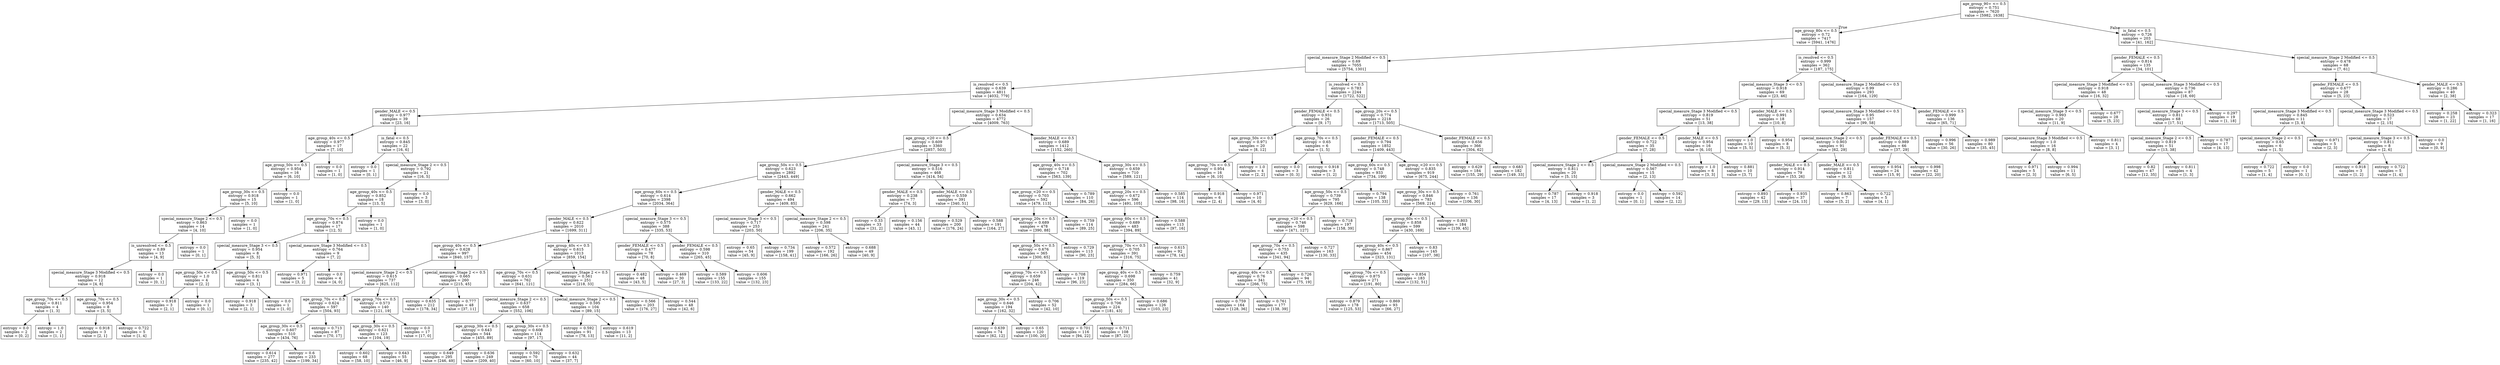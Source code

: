 digraph Tree {
node [shape=box] ;
0 [label="age_group_90+ <= 0.5\nentropy = 0.751\nsamples = 7620\nvalue = [5982, 1638]"] ;
1 [label="age_group_80s <= 0.5\nentropy = 0.72\nsamples = 7417\nvalue = [5941, 1476]"] ;
0 -> 1 [labeldistance=2.5, labelangle=45, headlabel="True"] ;
2 [label="special_measure_Stage 2 Modified <= 0.5\nentropy = 0.69\nsamples = 7055\nvalue = [5754, 1301]"] ;
1 -> 2 ;
3 [label="is_resolved <= 0.5\nentropy = 0.639\nsamples = 4811\nvalue = [4032, 779]"] ;
2 -> 3 ;
4 [label="gender_MALE <= 0.5\nentropy = 0.977\nsamples = 39\nvalue = [23, 16]"] ;
3 -> 4 ;
5 [label="age_group_40s <= 0.5\nentropy = 0.977\nsamples = 17\nvalue = [7, 10]"] ;
4 -> 5 ;
6 [label="age_group_50s <= 0.5\nentropy = 0.954\nsamples = 16\nvalue = [6, 10]"] ;
5 -> 6 ;
7 [label="age_group_30s <= 0.5\nentropy = 0.918\nsamples = 15\nvalue = [5, 10]"] ;
6 -> 7 ;
8 [label="special_measure_Stage 2 <= 0.5\nentropy = 0.863\nsamples = 14\nvalue = [4, 10]"] ;
7 -> 8 ;
9 [label="is_unresolved <= 0.5\nentropy = 0.89\nsamples = 13\nvalue = [4, 9]"] ;
8 -> 9 ;
10 [label="special_measure_Stage 3 Modified <= 0.5\nentropy = 0.918\nsamples = 12\nvalue = [4, 8]"] ;
9 -> 10 ;
11 [label="age_group_70s <= 0.5\nentropy = 0.811\nsamples = 4\nvalue = [1, 3]"] ;
10 -> 11 ;
12 [label="entropy = 0.0\nsamples = 2\nvalue = [0, 2]"] ;
11 -> 12 ;
13 [label="entropy = 1.0\nsamples = 2\nvalue = [1, 1]"] ;
11 -> 13 ;
14 [label="age_group_70s <= 0.5\nentropy = 0.954\nsamples = 8\nvalue = [3, 5]"] ;
10 -> 14 ;
15 [label="entropy = 0.918\nsamples = 3\nvalue = [2, 1]"] ;
14 -> 15 ;
16 [label="entropy = 0.722\nsamples = 5\nvalue = [1, 4]"] ;
14 -> 16 ;
17 [label="entropy = 0.0\nsamples = 1\nvalue = [0, 1]"] ;
9 -> 17 ;
18 [label="entropy = 0.0\nsamples = 1\nvalue = [0, 1]"] ;
8 -> 18 ;
19 [label="entropy = 0.0\nsamples = 1\nvalue = [1, 0]"] ;
7 -> 19 ;
20 [label="entropy = 0.0\nsamples = 1\nvalue = [1, 0]"] ;
6 -> 20 ;
21 [label="entropy = 0.0\nsamples = 1\nvalue = [1, 0]"] ;
5 -> 21 ;
22 [label="is_fatal <= 0.5\nentropy = 0.845\nsamples = 22\nvalue = [16, 6]"] ;
4 -> 22 ;
23 [label="entropy = 0.0\nsamples = 1\nvalue = [0, 1]"] ;
22 -> 23 ;
24 [label="special_measure_Stage 2 <= 0.5\nentropy = 0.792\nsamples = 21\nvalue = [16, 5]"] ;
22 -> 24 ;
25 [label="age_group_40s <= 0.5\nentropy = 0.852\nsamples = 18\nvalue = [13, 5]"] ;
24 -> 25 ;
26 [label="age_group_70s <= 0.5\nentropy = 0.874\nsamples = 17\nvalue = [12, 5]"] ;
25 -> 26 ;
27 [label="special_measure_Stage 3 <= 0.5\nentropy = 0.954\nsamples = 8\nvalue = [5, 3]"] ;
26 -> 27 ;
28 [label="age_group_50s <= 0.5\nentropy = 1.0\nsamples = 4\nvalue = [2, 2]"] ;
27 -> 28 ;
29 [label="entropy = 0.918\nsamples = 3\nvalue = [2, 1]"] ;
28 -> 29 ;
30 [label="entropy = 0.0\nsamples = 1\nvalue = [0, 1]"] ;
28 -> 30 ;
31 [label="age_group_50s <= 0.5\nentropy = 0.811\nsamples = 4\nvalue = [3, 1]"] ;
27 -> 31 ;
32 [label="entropy = 0.918\nsamples = 3\nvalue = [2, 1]"] ;
31 -> 32 ;
33 [label="entropy = 0.0\nsamples = 1\nvalue = [1, 0]"] ;
31 -> 33 ;
34 [label="special_measure_Stage 3 Modified <= 0.5\nentropy = 0.764\nsamples = 9\nvalue = [7, 2]"] ;
26 -> 34 ;
35 [label="entropy = 0.971\nsamples = 5\nvalue = [3, 2]"] ;
34 -> 35 ;
36 [label="entropy = 0.0\nsamples = 4\nvalue = [4, 0]"] ;
34 -> 36 ;
37 [label="entropy = 0.0\nsamples = 1\nvalue = [1, 0]"] ;
25 -> 37 ;
38 [label="entropy = 0.0\nsamples = 3\nvalue = [3, 0]"] ;
24 -> 38 ;
39 [label="special_measure_Stage 3 Modified <= 0.5\nentropy = 0.634\nsamples = 4772\nvalue = [4009, 763]"] ;
3 -> 39 ;
40 [label="age_group_<20 <= 0.5\nentropy = 0.609\nsamples = 3360\nvalue = [2857, 503]"] ;
39 -> 40 ;
41 [label="age_group_50s <= 0.5\nentropy = 0.623\nsamples = 2892\nvalue = [2443, 449]"] ;
40 -> 41 ;
42 [label="age_group_60s <= 0.5\nentropy = 0.614\nsamples = 2398\nvalue = [2034, 364]"] ;
41 -> 42 ;
43 [label="gender_MALE <= 0.5\nentropy = 0.622\nsamples = 2010\nvalue = [1699, 311]"] ;
42 -> 43 ;
44 [label="age_group_40s <= 0.5\nentropy = 0.628\nsamples = 997\nvalue = [840, 157]"] ;
43 -> 44 ;
45 [label="special_measure_Stage 2 <= 0.5\nentropy = 0.615\nsamples = 737\nvalue = [625, 112]"] ;
44 -> 45 ;
46 [label="age_group_70s <= 0.5\nentropy = 0.624\nsamples = 597\nvalue = [504, 93]"] ;
45 -> 46 ;
47 [label="age_group_30s <= 0.5\nentropy = 0.607\nsamples = 510\nvalue = [434, 76]"] ;
46 -> 47 ;
48 [label="entropy = 0.614\nsamples = 277\nvalue = [235, 42]"] ;
47 -> 48 ;
49 [label="entropy = 0.6\nsamples = 233\nvalue = [199, 34]"] ;
47 -> 49 ;
50 [label="entropy = 0.713\nsamples = 87\nvalue = [70, 17]"] ;
46 -> 50 ;
51 [label="age_group_70s <= 0.5\nentropy = 0.573\nsamples = 140\nvalue = [121, 19]"] ;
45 -> 51 ;
52 [label="age_group_30s <= 0.5\nentropy = 0.621\nsamples = 123\nvalue = [104, 19]"] ;
51 -> 52 ;
53 [label="entropy = 0.602\nsamples = 68\nvalue = [58, 10]"] ;
52 -> 53 ;
54 [label="entropy = 0.643\nsamples = 55\nvalue = [46, 9]"] ;
52 -> 54 ;
55 [label="entropy = 0.0\nsamples = 17\nvalue = [17, 0]"] ;
51 -> 55 ;
56 [label="special_measure_Stage 2 <= 0.5\nentropy = 0.665\nsamples = 260\nvalue = [215, 45]"] ;
44 -> 56 ;
57 [label="entropy = 0.635\nsamples = 212\nvalue = [178, 34]"] ;
56 -> 57 ;
58 [label="entropy = 0.777\nsamples = 48\nvalue = [37, 11]"] ;
56 -> 58 ;
59 [label="age_group_40s <= 0.5\nentropy = 0.615\nsamples = 1013\nvalue = [859, 154]"] ;
43 -> 59 ;
60 [label="age_group_70s <= 0.5\nentropy = 0.631\nsamples = 762\nvalue = [641, 121]"] ;
59 -> 60 ;
61 [label="special_measure_Stage 2 <= 0.5\nentropy = 0.637\nsamples = 658\nvalue = [552, 106]"] ;
60 -> 61 ;
62 [label="age_group_30s <= 0.5\nentropy = 0.643\nsamples = 544\nvalue = [455, 89]"] ;
61 -> 62 ;
63 [label="entropy = 0.649\nsamples = 295\nvalue = [246, 49]"] ;
62 -> 63 ;
64 [label="entropy = 0.636\nsamples = 249\nvalue = [209, 40]"] ;
62 -> 64 ;
65 [label="age_group_30s <= 0.5\nentropy = 0.608\nsamples = 114\nvalue = [97, 17]"] ;
61 -> 65 ;
66 [label="entropy = 0.592\nsamples = 70\nvalue = [60, 10]"] ;
65 -> 66 ;
67 [label="entropy = 0.632\nsamples = 44\nvalue = [37, 7]"] ;
65 -> 67 ;
68 [label="special_measure_Stage 2 <= 0.5\nentropy = 0.595\nsamples = 104\nvalue = [89, 15]"] ;
60 -> 68 ;
69 [label="entropy = 0.592\nsamples = 91\nvalue = [78, 13]"] ;
68 -> 69 ;
70 [label="entropy = 0.619\nsamples = 13\nvalue = [11, 2]"] ;
68 -> 70 ;
71 [label="special_measure_Stage 2 <= 0.5\nentropy = 0.561\nsamples = 251\nvalue = [218, 33]"] ;
59 -> 71 ;
72 [label="entropy = 0.566\nsamples = 203\nvalue = [176, 27]"] ;
71 -> 72 ;
73 [label="entropy = 0.544\nsamples = 48\nvalue = [42, 6]"] ;
71 -> 73 ;
74 [label="special_measure_Stage 3 <= 0.5\nentropy = 0.575\nsamples = 388\nvalue = [335, 53]"] ;
42 -> 74 ;
75 [label="gender_FEMALE <= 0.5\nentropy = 0.477\nsamples = 78\nvalue = [70, 8]"] ;
74 -> 75 ;
76 [label="entropy = 0.482\nsamples = 48\nvalue = [43, 5]"] ;
75 -> 76 ;
77 [label="entropy = 0.469\nsamples = 30\nvalue = [27, 3]"] ;
75 -> 77 ;
78 [label="gender_FEMALE <= 0.5\nentropy = 0.598\nsamples = 310\nvalue = [265, 45]"] ;
74 -> 78 ;
79 [label="entropy = 0.589\nsamples = 155\nvalue = [133, 22]"] ;
78 -> 79 ;
80 [label="entropy = 0.606\nsamples = 155\nvalue = [132, 23]"] ;
78 -> 80 ;
81 [label="gender_MALE <= 0.5\nentropy = 0.662\nsamples = 494\nvalue = [409, 85]"] ;
41 -> 81 ;
82 [label="special_measure_Stage 3 <= 0.5\nentropy = 0.717\nsamples = 253\nvalue = [203, 50]"] ;
81 -> 82 ;
83 [label="entropy = 0.65\nsamples = 54\nvalue = [45, 9]"] ;
82 -> 83 ;
84 [label="entropy = 0.734\nsamples = 199\nvalue = [158, 41]"] ;
82 -> 84 ;
85 [label="special_measure_Stage 2 <= 0.5\nentropy = 0.598\nsamples = 241\nvalue = [206, 35]"] ;
81 -> 85 ;
86 [label="entropy = 0.572\nsamples = 192\nvalue = [166, 26]"] ;
85 -> 86 ;
87 [label="entropy = 0.688\nsamples = 49\nvalue = [40, 9]"] ;
85 -> 87 ;
88 [label="special_measure_Stage 3 <= 0.5\nentropy = 0.516\nsamples = 468\nvalue = [414, 54]"] ;
40 -> 88 ;
89 [label="gender_MALE <= 0.5\nentropy = 0.238\nsamples = 77\nvalue = [74, 3]"] ;
88 -> 89 ;
90 [label="entropy = 0.33\nsamples = 33\nvalue = [31, 2]"] ;
89 -> 90 ;
91 [label="entropy = 0.156\nsamples = 44\nvalue = [43, 1]"] ;
89 -> 91 ;
92 [label="gender_MALE <= 0.5\nentropy = 0.559\nsamples = 391\nvalue = [340, 51]"] ;
88 -> 92 ;
93 [label="entropy = 0.529\nsamples = 200\nvalue = [176, 24]"] ;
92 -> 93 ;
94 [label="entropy = 0.588\nsamples = 191\nvalue = [164, 27]"] ;
92 -> 94 ;
95 [label="gender_MALE <= 0.5\nentropy = 0.689\nsamples = 1412\nvalue = [1152, 260]"] ;
39 -> 95 ;
96 [label="age_group_40s <= 0.5\nentropy = 0.718\nsamples = 702\nvalue = [563, 139]"] ;
95 -> 96 ;
97 [label="age_group_<20 <= 0.5\nentropy = 0.703\nsamples = 592\nvalue = [479, 113]"] ;
96 -> 97 ;
98 [label="age_group_20s <= 0.5\nentropy = 0.689\nsamples = 478\nvalue = [390, 88]"] ;
97 -> 98 ;
99 [label="age_group_50s <= 0.5\nentropy = 0.676\nsamples = 365\nvalue = [300, 65]"] ;
98 -> 99 ;
100 [label="age_group_70s <= 0.5\nentropy = 0.659\nsamples = 246\nvalue = [204, 42]"] ;
99 -> 100 ;
101 [label="age_group_30s <= 0.5\nentropy = 0.646\nsamples = 194\nvalue = [162, 32]"] ;
100 -> 101 ;
102 [label="entropy = 0.639\nsamples = 74\nvalue = [62, 12]"] ;
101 -> 102 ;
103 [label="entropy = 0.65\nsamples = 120\nvalue = [100, 20]"] ;
101 -> 103 ;
104 [label="entropy = 0.706\nsamples = 52\nvalue = [42, 10]"] ;
100 -> 104 ;
105 [label="entropy = 0.708\nsamples = 119\nvalue = [96, 23]"] ;
99 -> 105 ;
106 [label="entropy = 0.729\nsamples = 113\nvalue = [90, 23]"] ;
98 -> 106 ;
107 [label="entropy = 0.759\nsamples = 114\nvalue = [89, 25]"] ;
97 -> 107 ;
108 [label="entropy = 0.789\nsamples = 110\nvalue = [84, 26]"] ;
96 -> 108 ;
109 [label="age_group_30s <= 0.5\nentropy = 0.659\nsamples = 710\nvalue = [589, 121]"] ;
95 -> 109 ;
110 [label="age_group_20s <= 0.5\nentropy = 0.672\nsamples = 596\nvalue = [491, 105]"] ;
109 -> 110 ;
111 [label="age_group_60s <= 0.5\nentropy = 0.689\nsamples = 483\nvalue = [394, 89]"] ;
110 -> 111 ;
112 [label="age_group_70s <= 0.5\nentropy = 0.705\nsamples = 391\nvalue = [316, 75]"] ;
111 -> 112 ;
113 [label="age_group_40s <= 0.5\nentropy = 0.698\nsamples = 350\nvalue = [284, 66]"] ;
112 -> 113 ;
114 [label="age_group_50s <= 0.5\nentropy = 0.706\nsamples = 224\nvalue = [181, 43]"] ;
113 -> 114 ;
115 [label="entropy = 0.701\nsamples = 116\nvalue = [94, 22]"] ;
114 -> 115 ;
116 [label="entropy = 0.711\nsamples = 108\nvalue = [87, 21]"] ;
114 -> 116 ;
117 [label="entropy = 0.686\nsamples = 126\nvalue = [103, 23]"] ;
113 -> 117 ;
118 [label="entropy = 0.759\nsamples = 41\nvalue = [32, 9]"] ;
112 -> 118 ;
119 [label="entropy = 0.615\nsamples = 92\nvalue = [78, 14]"] ;
111 -> 119 ;
120 [label="entropy = 0.588\nsamples = 113\nvalue = [97, 16]"] ;
110 -> 120 ;
121 [label="entropy = 0.585\nsamples = 114\nvalue = [98, 16]"] ;
109 -> 121 ;
122 [label="is_resolved <= 0.5\nentropy = 0.783\nsamples = 2244\nvalue = [1722, 522]"] ;
2 -> 122 ;
123 [label="gender_FEMALE <= 0.5\nentropy = 0.931\nsamples = 26\nvalue = [9, 17]"] ;
122 -> 123 ;
124 [label="age_group_50s <= 0.5\nentropy = 0.971\nsamples = 20\nvalue = [8, 12]"] ;
123 -> 124 ;
125 [label="age_group_70s <= 0.5\nentropy = 0.954\nsamples = 16\nvalue = [6, 10]"] ;
124 -> 125 ;
126 [label="entropy = 0.918\nsamples = 6\nvalue = [2, 4]"] ;
125 -> 126 ;
127 [label="entropy = 0.971\nsamples = 10\nvalue = [4, 6]"] ;
125 -> 127 ;
128 [label="entropy = 1.0\nsamples = 4\nvalue = [2, 2]"] ;
124 -> 128 ;
129 [label="age_group_70s <= 0.5\nentropy = 0.65\nsamples = 6\nvalue = [1, 5]"] ;
123 -> 129 ;
130 [label="entropy = 0.0\nsamples = 3\nvalue = [0, 3]"] ;
129 -> 130 ;
131 [label="entropy = 0.918\nsamples = 3\nvalue = [1, 2]"] ;
129 -> 131 ;
132 [label="age_group_20s <= 0.5\nentropy = 0.774\nsamples = 2218\nvalue = [1713, 505]"] ;
122 -> 132 ;
133 [label="gender_FEMALE <= 0.5\nentropy = 0.794\nsamples = 1852\nvalue = [1409, 443]"] ;
132 -> 133 ;
134 [label="age_group_60s <= 0.5\nentropy = 0.748\nsamples = 933\nvalue = [734, 199]"] ;
133 -> 134 ;
135 [label="age_group_50s <= 0.5\nentropy = 0.739\nsamples = 795\nvalue = [629, 166]"] ;
134 -> 135 ;
136 [label="age_group_<20 <= 0.5\nentropy = 0.746\nsamples = 598\nvalue = [471, 127]"] ;
135 -> 136 ;
137 [label="age_group_70s <= 0.5\nentropy = 0.753\nsamples = 435\nvalue = [341, 94]"] ;
136 -> 137 ;
138 [label="age_group_40s <= 0.5\nentropy = 0.76\nsamples = 341\nvalue = [266, 75]"] ;
137 -> 138 ;
139 [label="entropy = 0.759\nsamples = 164\nvalue = [128, 36]"] ;
138 -> 139 ;
140 [label="entropy = 0.761\nsamples = 177\nvalue = [138, 39]"] ;
138 -> 140 ;
141 [label="entropy = 0.726\nsamples = 94\nvalue = [75, 19]"] ;
137 -> 141 ;
142 [label="entropy = 0.727\nsamples = 163\nvalue = [130, 33]"] ;
136 -> 142 ;
143 [label="entropy = 0.718\nsamples = 197\nvalue = [158, 39]"] ;
135 -> 143 ;
144 [label="entropy = 0.794\nsamples = 138\nvalue = [105, 33]"] ;
134 -> 144 ;
145 [label="age_group_<20 <= 0.5\nentropy = 0.835\nsamples = 919\nvalue = [675, 244]"] ;
133 -> 145 ;
146 [label="age_group_30s <= 0.5\nentropy = 0.846\nsamples = 783\nvalue = [569, 214]"] ;
145 -> 146 ;
147 [label="age_group_60s <= 0.5\nentropy = 0.858\nsamples = 599\nvalue = [430, 169]"] ;
146 -> 147 ;
148 [label="age_group_40s <= 0.5\nentropy = 0.867\nsamples = 454\nvalue = [323, 131]"] ;
147 -> 148 ;
149 [label="age_group_70s <= 0.5\nentropy = 0.875\nsamples = 271\nvalue = [191, 80]"] ;
148 -> 149 ;
150 [label="entropy = 0.879\nsamples = 178\nvalue = [125, 53]"] ;
149 -> 150 ;
151 [label="entropy = 0.869\nsamples = 93\nvalue = [66, 27]"] ;
149 -> 151 ;
152 [label="entropy = 0.854\nsamples = 183\nvalue = [132, 51]"] ;
148 -> 152 ;
153 [label="entropy = 0.83\nsamples = 145\nvalue = [107, 38]"] ;
147 -> 153 ;
154 [label="entropy = 0.803\nsamples = 184\nvalue = [139, 45]"] ;
146 -> 154 ;
155 [label="entropy = 0.761\nsamples = 136\nvalue = [106, 30]"] ;
145 -> 155 ;
156 [label="gender_FEMALE <= 0.5\nentropy = 0.656\nsamples = 366\nvalue = [304, 62]"] ;
132 -> 156 ;
157 [label="entropy = 0.629\nsamples = 184\nvalue = [155, 29]"] ;
156 -> 157 ;
158 [label="entropy = 0.683\nsamples = 182\nvalue = [149, 33]"] ;
156 -> 158 ;
159 [label="is_resolved <= 0.5\nentropy = 0.999\nsamples = 362\nvalue = [187, 175]"] ;
1 -> 159 ;
160 [label="special_measure_Stage 3 <= 0.5\nentropy = 0.918\nsamples = 69\nvalue = [23, 46]"] ;
159 -> 160 ;
161 [label="special_measure_Stage 3 Modified <= 0.5\nentropy = 0.819\nsamples = 51\nvalue = [13, 38]"] ;
160 -> 161 ;
162 [label="gender_FEMALE <= 0.5\nentropy = 0.722\nsamples = 35\nvalue = [7, 28]"] ;
161 -> 162 ;
163 [label="special_measure_Stage 2 <= 0.5\nentropy = 0.811\nsamples = 20\nvalue = [5, 15]"] ;
162 -> 163 ;
164 [label="entropy = 0.787\nsamples = 17\nvalue = [4, 13]"] ;
163 -> 164 ;
165 [label="entropy = 0.918\nsamples = 3\nvalue = [1, 2]"] ;
163 -> 165 ;
166 [label="special_measure_Stage 2 Modified <= 0.5\nentropy = 0.567\nsamples = 15\nvalue = [2, 13]"] ;
162 -> 166 ;
167 [label="entropy = 0.0\nsamples = 1\nvalue = [0, 1]"] ;
166 -> 167 ;
168 [label="entropy = 0.592\nsamples = 14\nvalue = [2, 12]"] ;
166 -> 168 ;
169 [label="gender_MALE <= 0.5\nentropy = 0.954\nsamples = 16\nvalue = [6, 10]"] ;
161 -> 169 ;
170 [label="entropy = 1.0\nsamples = 6\nvalue = [3, 3]"] ;
169 -> 170 ;
171 [label="entropy = 0.881\nsamples = 10\nvalue = [3, 7]"] ;
169 -> 171 ;
172 [label="gender_MALE <= 0.5\nentropy = 0.991\nsamples = 18\nvalue = [10, 8]"] ;
160 -> 172 ;
173 [label="entropy = 1.0\nsamples = 10\nvalue = [5, 5]"] ;
172 -> 173 ;
174 [label="entropy = 0.954\nsamples = 8\nvalue = [5, 3]"] ;
172 -> 174 ;
175 [label="special_measure_Stage 2 Modified <= 0.5\nentropy = 0.99\nsamples = 293\nvalue = [164, 129]"] ;
159 -> 175 ;
176 [label="special_measure_Stage 3 Modified <= 0.5\nentropy = 0.95\nsamples = 157\nvalue = [99, 58]"] ;
175 -> 176 ;
177 [label="special_measure_Stage 2 <= 0.5\nentropy = 0.903\nsamples = 91\nvalue = [62, 29]"] ;
176 -> 177 ;
178 [label="gender_MALE <= 0.5\nentropy = 0.914\nsamples = 79\nvalue = [53, 26]"] ;
177 -> 178 ;
179 [label="entropy = 0.893\nsamples = 42\nvalue = [29, 13]"] ;
178 -> 179 ;
180 [label="entropy = 0.935\nsamples = 37\nvalue = [24, 13]"] ;
178 -> 180 ;
181 [label="gender_MALE <= 0.5\nentropy = 0.811\nsamples = 12\nvalue = [9, 3]"] ;
177 -> 181 ;
182 [label="entropy = 0.863\nsamples = 7\nvalue = [5, 2]"] ;
181 -> 182 ;
183 [label="entropy = 0.722\nsamples = 5\nvalue = [4, 1]"] ;
181 -> 183 ;
184 [label="gender_FEMALE <= 0.5\nentropy = 0.989\nsamples = 66\nvalue = [37, 29]"] ;
176 -> 184 ;
185 [label="entropy = 0.954\nsamples = 24\nvalue = [15, 9]"] ;
184 -> 185 ;
186 [label="entropy = 0.998\nsamples = 42\nvalue = [22, 20]"] ;
184 -> 186 ;
187 [label="gender_FEMALE <= 0.5\nentropy = 0.999\nsamples = 136\nvalue = [65, 71]"] ;
175 -> 187 ;
188 [label="entropy = 0.996\nsamples = 56\nvalue = [30, 26]"] ;
187 -> 188 ;
189 [label="entropy = 0.989\nsamples = 80\nvalue = [35, 45]"] ;
187 -> 189 ;
190 [label="is_fatal <= 0.5\nentropy = 0.726\nsamples = 203\nvalue = [41, 162]"] ;
0 -> 190 [labeldistance=2.5, labelangle=-45, headlabel="False"] ;
191 [label="gender_FEMALE <= 0.5\nentropy = 0.814\nsamples = 135\nvalue = [34, 101]"] ;
190 -> 191 ;
192 [label="special_measure_Stage 2 Modified <= 0.5\nentropy = 0.918\nsamples = 48\nvalue = [16, 32]"] ;
191 -> 192 ;
193 [label="special_measure_Stage 3 <= 0.5\nentropy = 0.993\nsamples = 20\nvalue = [11, 9]"] ;
192 -> 193 ;
194 [label="special_measure_Stage 3 Modified <= 0.5\nentropy = 1.0\nsamples = 16\nvalue = [8, 8]"] ;
193 -> 194 ;
195 [label="entropy = 0.971\nsamples = 5\nvalue = [2, 3]"] ;
194 -> 195 ;
196 [label="entropy = 0.994\nsamples = 11\nvalue = [6, 5]"] ;
194 -> 196 ;
197 [label="entropy = 0.811\nsamples = 4\nvalue = [3, 1]"] ;
193 -> 197 ;
198 [label="entropy = 0.677\nsamples = 28\nvalue = [5, 23]"] ;
192 -> 198 ;
199 [label="special_measure_Stage 3 Modified <= 0.5\nentropy = 0.736\nsamples = 87\nvalue = [18, 69]"] ;
191 -> 199 ;
200 [label="special_measure_Stage 3 <= 0.5\nentropy = 0.811\nsamples = 68\nvalue = [17, 51]"] ;
199 -> 200 ;
201 [label="special_measure_Stage 2 <= 0.5\nentropy = 0.819\nsamples = 51\nvalue = [13, 38]"] ;
200 -> 201 ;
202 [label="entropy = 0.82\nsamples = 47\nvalue = [12, 35]"] ;
201 -> 202 ;
203 [label="entropy = 0.811\nsamples = 4\nvalue = [1, 3]"] ;
201 -> 203 ;
204 [label="entropy = 0.787\nsamples = 17\nvalue = [4, 13]"] ;
200 -> 204 ;
205 [label="entropy = 0.297\nsamples = 19\nvalue = [1, 18]"] ;
199 -> 205 ;
206 [label="special_measure_Stage 2 Modified <= 0.5\nentropy = 0.478\nsamples = 68\nvalue = [7, 61]"] ;
190 -> 206 ;
207 [label="gender_FEMALE <= 0.5\nentropy = 0.677\nsamples = 28\nvalue = [5, 23]"] ;
206 -> 207 ;
208 [label="special_measure_Stage 3 Modified <= 0.5\nentropy = 0.845\nsamples = 11\nvalue = [3, 8]"] ;
207 -> 208 ;
209 [label="special_measure_Stage 2 <= 0.5\nentropy = 0.65\nsamples = 6\nvalue = [1, 5]"] ;
208 -> 209 ;
210 [label="entropy = 0.722\nsamples = 5\nvalue = [1, 4]"] ;
209 -> 210 ;
211 [label="entropy = 0.0\nsamples = 1\nvalue = [0, 1]"] ;
209 -> 211 ;
212 [label="entropy = 0.971\nsamples = 5\nvalue = [2, 3]"] ;
208 -> 212 ;
213 [label="special_measure_Stage 3 Modified <= 0.5\nentropy = 0.523\nsamples = 17\nvalue = [2, 15]"] ;
207 -> 213 ;
214 [label="special_measure_Stage 3 <= 0.5\nentropy = 0.811\nsamples = 8\nvalue = [2, 6]"] ;
213 -> 214 ;
215 [label="entropy = 0.918\nsamples = 3\nvalue = [1, 2]"] ;
214 -> 215 ;
216 [label="entropy = 0.722\nsamples = 5\nvalue = [1, 4]"] ;
214 -> 216 ;
217 [label="entropy = 0.0\nsamples = 9\nvalue = [0, 9]"] ;
213 -> 217 ;
218 [label="gender_MALE <= 0.5\nentropy = 0.286\nsamples = 40\nvalue = [2, 38]"] ;
206 -> 218 ;
219 [label="entropy = 0.258\nsamples = 23\nvalue = [1, 22]"] ;
218 -> 219 ;
220 [label="entropy = 0.323\nsamples = 17\nvalue = [1, 16]"] ;
218 -> 220 ;
}